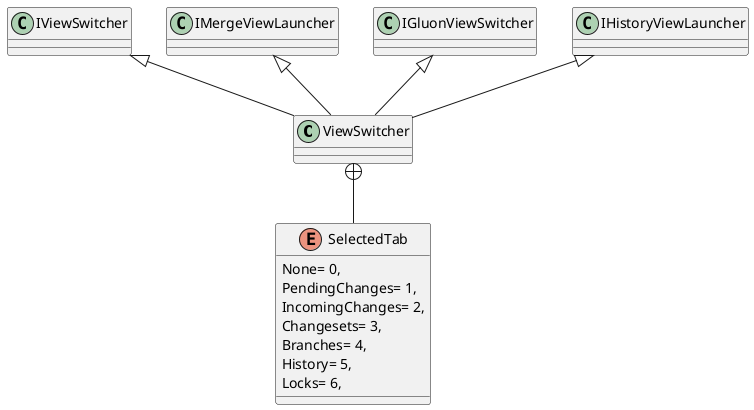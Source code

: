 @startuml
class ViewSwitcher {
}
enum SelectedTab {
    None= 0,
    PendingChanges= 1,
    IncomingChanges= 2,
    Changesets= 3,
    Branches= 4,
    History= 5,
    Locks= 6,
}
IViewSwitcher <|-- ViewSwitcher
IMergeViewLauncher <|-- ViewSwitcher
IGluonViewSwitcher <|-- ViewSwitcher
IHistoryViewLauncher <|-- ViewSwitcher
ViewSwitcher +-- SelectedTab
@enduml
